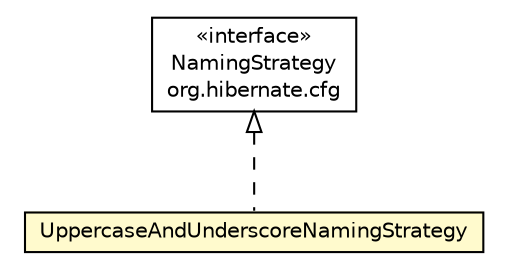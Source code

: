 #!/usr/local/bin/dot
#
# Class diagram 
# Generated by UMLGraph version R5_6_6-8-g8d7759 (http://www.umlgraph.org/)
#

digraph G {
	edge [fontname="Helvetica",fontsize=10,labelfontname="Helvetica",labelfontsize=10];
	node [fontname="Helvetica",fontsize=10,shape=plaintext];
	nodesep=0.25;
	ranksep=0.5;
	// org.dayatang.persistence.hibernate.UppercaseAndUnderscoreNamingStrategy
	c75 [label=<<table title="org.dayatang.persistence.hibernate.UppercaseAndUnderscoreNamingStrategy" border="0" cellborder="1" cellspacing="0" cellpadding="2" port="p" bgcolor="lemonChiffon" href="./UppercaseAndUnderscoreNamingStrategy.html">
		<tr><td><table border="0" cellspacing="0" cellpadding="1">
<tr><td align="center" balign="center"> UppercaseAndUnderscoreNamingStrategy </td></tr>
		</table></td></tr>
		</table>>, URL="./UppercaseAndUnderscoreNamingStrategy.html", fontname="Helvetica", fontcolor="black", fontsize=10.0];
	//org.dayatang.persistence.hibernate.UppercaseAndUnderscoreNamingStrategy implements org.hibernate.cfg.NamingStrategy
	c78:p -> c75:p [dir=back,arrowtail=empty,style=dashed];
	// org.hibernate.cfg.NamingStrategy
	c78 [label=<<table title="org.hibernate.cfg.NamingStrategy" border="0" cellborder="1" cellspacing="0" cellpadding="2" port="p" href="http://java.sun.com/j2se/1.4.2/docs/api/org/hibernate/cfg/NamingStrategy.html">
		<tr><td><table border="0" cellspacing="0" cellpadding="1">
<tr><td align="center" balign="center"> &#171;interface&#187; </td></tr>
<tr><td align="center" balign="center"> NamingStrategy </td></tr>
<tr><td align="center" balign="center"> org.hibernate.cfg </td></tr>
		</table></td></tr>
		</table>>, URL="http://java.sun.com/j2se/1.4.2/docs/api/org/hibernate/cfg/NamingStrategy.html", fontname="Helvetica", fontcolor="black", fontsize=10.0];
}

